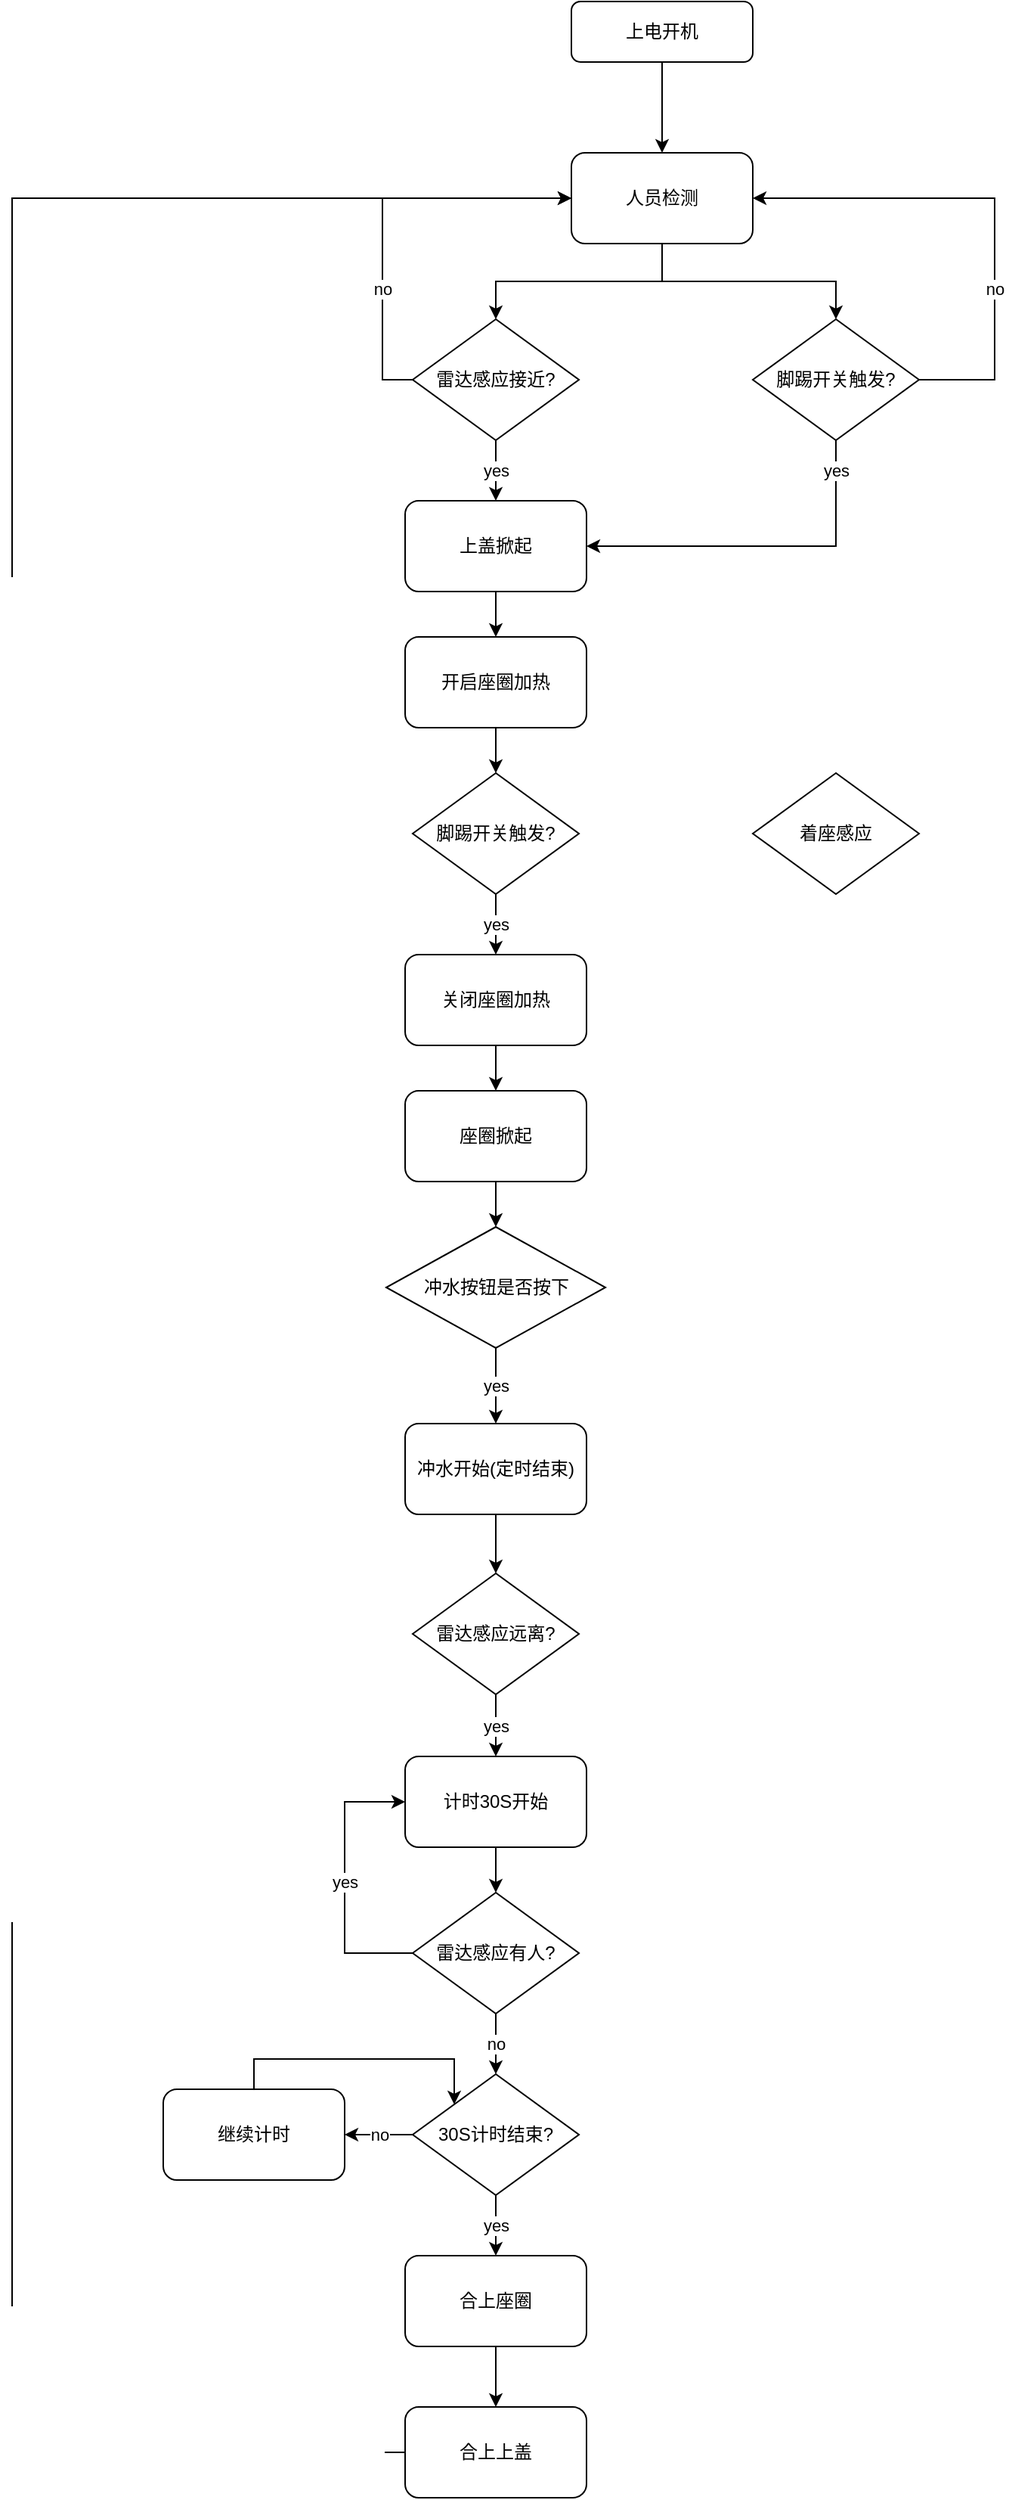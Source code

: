 <mxfile version="14.7.0" type="github">
  <diagram id="C5RBs43oDa-KdzZeNtuy" name="Page-1">
    <mxGraphModel dx="2500" dy="896" grid="1" gridSize="10" guides="1" tooltips="1" connect="1" arrows="1" fold="1" page="1" pageScale="1" pageWidth="827" pageHeight="1169" math="0" shadow="0">
      <root>
        <mxCell id="WIyWlLk6GJQsqaUBKTNV-0" />
        <mxCell id="WIyWlLk6GJQsqaUBKTNV-1" parent="WIyWlLk6GJQsqaUBKTNV-0" />
        <mxCell id="2HKD_gltTXgtxPYkwOB--66" style="edgeStyle=orthogonalEdgeStyle;rounded=0;orthogonalLoop=1;jettySize=auto;html=1;exitX=0.5;exitY=1;exitDx=0;exitDy=0;entryX=0.5;entryY=0;entryDx=0;entryDy=0;" edge="1" parent="WIyWlLk6GJQsqaUBKTNV-1" source="WIyWlLk6GJQsqaUBKTNV-3" target="2HKD_gltTXgtxPYkwOB--2">
          <mxGeometry relative="1" as="geometry" />
        </mxCell>
        <mxCell id="WIyWlLk6GJQsqaUBKTNV-3" value="上电开机" style="rounded=1;whiteSpace=wrap;html=1;fontSize=12;glass=0;strokeWidth=1;shadow=0;" parent="WIyWlLk6GJQsqaUBKTNV-1" vertex="1">
          <mxGeometry x="270" y="50" width="120" height="40" as="geometry" />
        </mxCell>
        <mxCell id="2HKD_gltTXgtxPYkwOB--67" style="edgeStyle=orthogonalEdgeStyle;rounded=0;orthogonalLoop=1;jettySize=auto;html=1;exitX=0.5;exitY=1;exitDx=0;exitDy=0;entryX=0.5;entryY=0;entryDx=0;entryDy=0;" edge="1" parent="WIyWlLk6GJQsqaUBKTNV-1" source="2HKD_gltTXgtxPYkwOB--2" target="2HKD_gltTXgtxPYkwOB--3">
          <mxGeometry relative="1" as="geometry" />
        </mxCell>
        <mxCell id="2HKD_gltTXgtxPYkwOB--68" style="edgeStyle=orthogonalEdgeStyle;rounded=0;orthogonalLoop=1;jettySize=auto;html=1;exitX=0.5;exitY=1;exitDx=0;exitDy=0;entryX=0.5;entryY=0;entryDx=0;entryDy=0;" edge="1" parent="WIyWlLk6GJQsqaUBKTNV-1" source="2HKD_gltTXgtxPYkwOB--2" target="2HKD_gltTXgtxPYkwOB--64">
          <mxGeometry relative="1" as="geometry" />
        </mxCell>
        <mxCell id="2HKD_gltTXgtxPYkwOB--2" value="人员检测" style="rounded=1;whiteSpace=wrap;html=1;flipH=1;flipV=0;" vertex="1" parent="WIyWlLk6GJQsqaUBKTNV-1">
          <mxGeometry x="270" y="150" width="120" height="60" as="geometry" />
        </mxCell>
        <mxCell id="2HKD_gltTXgtxPYkwOB--13" value="yes" style="edgeStyle=orthogonalEdgeStyle;rounded=0;orthogonalLoop=1;jettySize=auto;html=1;exitX=0.5;exitY=1;exitDx=0;exitDy=0;entryX=0.5;entryY=0;entryDx=0;entryDy=0;labelBorderColor=none;" edge="1" parent="WIyWlLk6GJQsqaUBKTNV-1" source="2HKD_gltTXgtxPYkwOB--3" target="2HKD_gltTXgtxPYkwOB--6">
          <mxGeometry relative="1" as="geometry">
            <mxPoint as="offset" />
          </mxGeometry>
        </mxCell>
        <mxCell id="2HKD_gltTXgtxPYkwOB--70" value="no" style="edgeStyle=orthogonalEdgeStyle;rounded=0;orthogonalLoop=1;jettySize=auto;html=1;exitX=0;exitY=0.5;exitDx=0;exitDy=0;entryX=0;entryY=0.5;entryDx=0;entryDy=0;" edge="1" parent="WIyWlLk6GJQsqaUBKTNV-1" source="2HKD_gltTXgtxPYkwOB--3" target="2HKD_gltTXgtxPYkwOB--2">
          <mxGeometry x="-0.396" relative="1" as="geometry">
            <mxPoint as="offset" />
          </mxGeometry>
        </mxCell>
        <mxCell id="2HKD_gltTXgtxPYkwOB--3" value="雷达感应接近?" style="rhombus;whiteSpace=wrap;html=1;flipH=1;flipV=0;" vertex="1" parent="WIyWlLk6GJQsqaUBKTNV-1">
          <mxGeometry x="165" y="260" width="110" height="80" as="geometry" />
        </mxCell>
        <mxCell id="2HKD_gltTXgtxPYkwOB--27" style="edgeStyle=orthogonalEdgeStyle;rounded=0;orthogonalLoop=1;jettySize=auto;html=1;exitX=0.5;exitY=1;exitDx=0;exitDy=0;entryX=0.5;entryY=0;entryDx=0;entryDy=0;" edge="1" parent="WIyWlLk6GJQsqaUBKTNV-1" source="2HKD_gltTXgtxPYkwOB--6" target="2HKD_gltTXgtxPYkwOB--26">
          <mxGeometry relative="1" as="geometry" />
        </mxCell>
        <mxCell id="2HKD_gltTXgtxPYkwOB--6" value="上盖掀起" style="rounded=1;whiteSpace=wrap;html=1;" vertex="1" parent="WIyWlLk6GJQsqaUBKTNV-1">
          <mxGeometry x="160" y="380" width="120" height="60" as="geometry" />
        </mxCell>
        <mxCell id="2HKD_gltTXgtxPYkwOB--25" style="edgeStyle=orthogonalEdgeStyle;rounded=0;orthogonalLoop=1;jettySize=auto;html=1;exitX=0.5;exitY=1;exitDx=0;exitDy=0;entryX=0.5;entryY=0;entryDx=0;entryDy=0;" edge="1" parent="WIyWlLk6GJQsqaUBKTNV-1" source="2HKD_gltTXgtxPYkwOB--16" target="2HKD_gltTXgtxPYkwOB--24">
          <mxGeometry relative="1" as="geometry" />
        </mxCell>
        <mxCell id="2HKD_gltTXgtxPYkwOB--16" value="关闭座圈加热" style="rounded=1;whiteSpace=wrap;html=1;" vertex="1" parent="WIyWlLk6GJQsqaUBKTNV-1">
          <mxGeometry x="160" y="680" width="120" height="60" as="geometry" />
        </mxCell>
        <mxCell id="2HKD_gltTXgtxPYkwOB--20" value="yes" style="edgeStyle=orthogonalEdgeStyle;rounded=0;orthogonalLoop=1;jettySize=auto;html=1;exitX=0.5;exitY=1;exitDx=0;exitDy=0;" edge="1" parent="WIyWlLk6GJQsqaUBKTNV-1" source="2HKD_gltTXgtxPYkwOB--18" target="2HKD_gltTXgtxPYkwOB--16">
          <mxGeometry relative="1" as="geometry" />
        </mxCell>
        <mxCell id="2HKD_gltTXgtxPYkwOB--18" value="脚踢开关触发?" style="rhombus;whiteSpace=wrap;html=1;flipH=1;flipV=0;" vertex="1" parent="WIyWlLk6GJQsqaUBKTNV-1">
          <mxGeometry x="165" y="560" width="110" height="80" as="geometry" />
        </mxCell>
        <mxCell id="2HKD_gltTXgtxPYkwOB--23" value="着座感应" style="rhombus;whiteSpace=wrap;html=1;flipH=1;flipV=0;" vertex="1" parent="WIyWlLk6GJQsqaUBKTNV-1">
          <mxGeometry x="390" y="560" width="110" height="80" as="geometry" />
        </mxCell>
        <mxCell id="2HKD_gltTXgtxPYkwOB--30" style="edgeStyle=orthogonalEdgeStyle;rounded=0;orthogonalLoop=1;jettySize=auto;html=1;exitX=0.5;exitY=1;exitDx=0;exitDy=0;entryX=0.5;entryY=0;entryDx=0;entryDy=0;" edge="1" parent="WIyWlLk6GJQsqaUBKTNV-1" source="2HKD_gltTXgtxPYkwOB--24" target="2HKD_gltTXgtxPYkwOB--29">
          <mxGeometry relative="1" as="geometry" />
        </mxCell>
        <mxCell id="2HKD_gltTXgtxPYkwOB--24" value="座圈掀起" style="rounded=1;whiteSpace=wrap;html=1;" vertex="1" parent="WIyWlLk6GJQsqaUBKTNV-1">
          <mxGeometry x="160" y="770" width="120" height="60" as="geometry" />
        </mxCell>
        <mxCell id="2HKD_gltTXgtxPYkwOB--28" style="edgeStyle=orthogonalEdgeStyle;rounded=0;orthogonalLoop=1;jettySize=auto;html=1;exitX=0.5;exitY=1;exitDx=0;exitDy=0;entryX=0.5;entryY=0;entryDx=0;entryDy=0;" edge="1" parent="WIyWlLk6GJQsqaUBKTNV-1" source="2HKD_gltTXgtxPYkwOB--26" target="2HKD_gltTXgtxPYkwOB--18">
          <mxGeometry relative="1" as="geometry" />
        </mxCell>
        <mxCell id="2HKD_gltTXgtxPYkwOB--26" value="开启座圈加热" style="rounded=1;whiteSpace=wrap;html=1;" vertex="1" parent="WIyWlLk6GJQsqaUBKTNV-1">
          <mxGeometry x="160" y="470" width="120" height="60" as="geometry" />
        </mxCell>
        <mxCell id="2HKD_gltTXgtxPYkwOB--32" value="yes" style="edgeStyle=orthogonalEdgeStyle;rounded=0;orthogonalLoop=1;jettySize=auto;html=1;exitX=0.5;exitY=1;exitDx=0;exitDy=0;entryX=0.5;entryY=0;entryDx=0;entryDy=0;" edge="1" parent="WIyWlLk6GJQsqaUBKTNV-1" source="2HKD_gltTXgtxPYkwOB--29" target="2HKD_gltTXgtxPYkwOB--31">
          <mxGeometry relative="1" as="geometry" />
        </mxCell>
        <mxCell id="2HKD_gltTXgtxPYkwOB--29" value="冲水按钮是否按下" style="rhombus;whiteSpace=wrap;html=1;flipH=1;flipV=0;" vertex="1" parent="WIyWlLk6GJQsqaUBKTNV-1">
          <mxGeometry x="147.5" y="860" width="145" height="80" as="geometry" />
        </mxCell>
        <mxCell id="2HKD_gltTXgtxPYkwOB--45" style="edgeStyle=orthogonalEdgeStyle;rounded=0;orthogonalLoop=1;jettySize=auto;html=1;exitX=0.5;exitY=1;exitDx=0;exitDy=0;entryX=0.5;entryY=0;entryDx=0;entryDy=0;" edge="1" parent="WIyWlLk6GJQsqaUBKTNV-1" source="2HKD_gltTXgtxPYkwOB--31" target="2HKD_gltTXgtxPYkwOB--44">
          <mxGeometry relative="1" as="geometry" />
        </mxCell>
        <mxCell id="2HKD_gltTXgtxPYkwOB--31" value="冲水开始(定时结束)" style="rounded=1;whiteSpace=wrap;html=1;" vertex="1" parent="WIyWlLk6GJQsqaUBKTNV-1">
          <mxGeometry x="160" y="990" width="120" height="60" as="geometry" />
        </mxCell>
        <mxCell id="2HKD_gltTXgtxPYkwOB--47" value="yes" style="edgeStyle=orthogonalEdgeStyle;rounded=0;orthogonalLoop=1;jettySize=auto;html=1;exitX=0.5;exitY=1;exitDx=0;exitDy=0;entryX=0.5;entryY=0;entryDx=0;entryDy=0;" edge="1" parent="WIyWlLk6GJQsqaUBKTNV-1" source="2HKD_gltTXgtxPYkwOB--44" target="2HKD_gltTXgtxPYkwOB--46">
          <mxGeometry relative="1" as="geometry" />
        </mxCell>
        <mxCell id="2HKD_gltTXgtxPYkwOB--44" value="雷达感应远离?" style="rhombus;whiteSpace=wrap;html=1;flipH=1;flipV=0;" vertex="1" parent="WIyWlLk6GJQsqaUBKTNV-1">
          <mxGeometry x="165" y="1089" width="110" height="80" as="geometry" />
        </mxCell>
        <mxCell id="2HKD_gltTXgtxPYkwOB--51" style="edgeStyle=orthogonalEdgeStyle;rounded=0;orthogonalLoop=1;jettySize=auto;html=1;exitX=0.5;exitY=1;exitDx=0;exitDy=0;entryX=0.5;entryY=0;entryDx=0;entryDy=0;" edge="1" parent="WIyWlLk6GJQsqaUBKTNV-1" source="2HKD_gltTXgtxPYkwOB--46" target="2HKD_gltTXgtxPYkwOB--48">
          <mxGeometry relative="1" as="geometry" />
        </mxCell>
        <mxCell id="2HKD_gltTXgtxPYkwOB--46" value="计时30S开始" style="rounded=1;whiteSpace=wrap;html=1;" vertex="1" parent="WIyWlLk6GJQsqaUBKTNV-1">
          <mxGeometry x="160" y="1210" width="120" height="60" as="geometry" />
        </mxCell>
        <mxCell id="2HKD_gltTXgtxPYkwOB--52" value="yes" style="edgeStyle=orthogonalEdgeStyle;rounded=0;orthogonalLoop=1;jettySize=auto;html=1;exitX=0;exitY=0.5;exitDx=0;exitDy=0;entryX=0;entryY=0.5;entryDx=0;entryDy=0;" edge="1" parent="WIyWlLk6GJQsqaUBKTNV-1" source="2HKD_gltTXgtxPYkwOB--48" target="2HKD_gltTXgtxPYkwOB--46">
          <mxGeometry relative="1" as="geometry">
            <Array as="points">
              <mxPoint x="120" y="1340" />
              <mxPoint x="120" y="1240" />
            </Array>
          </mxGeometry>
        </mxCell>
        <mxCell id="2HKD_gltTXgtxPYkwOB--55" value="no" style="edgeStyle=orthogonalEdgeStyle;rounded=0;orthogonalLoop=1;jettySize=auto;html=1;exitX=0.5;exitY=1;exitDx=0;exitDy=0;entryX=0.5;entryY=0;entryDx=0;entryDy=0;" edge="1" parent="WIyWlLk6GJQsqaUBKTNV-1" source="2HKD_gltTXgtxPYkwOB--48" target="2HKD_gltTXgtxPYkwOB--54">
          <mxGeometry relative="1" as="geometry" />
        </mxCell>
        <mxCell id="2HKD_gltTXgtxPYkwOB--48" value="雷达感应有人?" style="rhombus;whiteSpace=wrap;html=1;flipH=1;flipV=0;" vertex="1" parent="WIyWlLk6GJQsqaUBKTNV-1">
          <mxGeometry x="165" y="1300" width="110" height="80" as="geometry" />
        </mxCell>
        <mxCell id="2HKD_gltTXgtxPYkwOB--58" value="yes" style="edgeStyle=orthogonalEdgeStyle;rounded=0;orthogonalLoop=1;jettySize=auto;html=1;exitX=0.5;exitY=1;exitDx=0;exitDy=0;entryX=0.5;entryY=0;entryDx=0;entryDy=0;" edge="1" parent="WIyWlLk6GJQsqaUBKTNV-1" source="2HKD_gltTXgtxPYkwOB--54" target="2HKD_gltTXgtxPYkwOB--56">
          <mxGeometry relative="1" as="geometry" />
        </mxCell>
        <mxCell id="2HKD_gltTXgtxPYkwOB--60" value="no" style="edgeStyle=orthogonalEdgeStyle;rounded=0;orthogonalLoop=1;jettySize=auto;html=1;exitX=0;exitY=0.5;exitDx=0;exitDy=0;entryX=1;entryY=0.5;entryDx=0;entryDy=0;" edge="1" parent="WIyWlLk6GJQsqaUBKTNV-1" source="2HKD_gltTXgtxPYkwOB--54" target="2HKD_gltTXgtxPYkwOB--59">
          <mxGeometry relative="1" as="geometry" />
        </mxCell>
        <mxCell id="2HKD_gltTXgtxPYkwOB--54" value="30S计时结束?" style="rhombus;whiteSpace=wrap;html=1;flipH=1;flipV=0;" vertex="1" parent="WIyWlLk6GJQsqaUBKTNV-1">
          <mxGeometry x="165" y="1420" width="110" height="80" as="geometry" />
        </mxCell>
        <mxCell id="2HKD_gltTXgtxPYkwOB--62" style="edgeStyle=orthogonalEdgeStyle;rounded=0;orthogonalLoop=1;jettySize=auto;html=1;exitX=0.5;exitY=1;exitDx=0;exitDy=0;entryX=0.5;entryY=0;entryDx=0;entryDy=0;" edge="1" parent="WIyWlLk6GJQsqaUBKTNV-1" source="2HKD_gltTXgtxPYkwOB--56" target="2HKD_gltTXgtxPYkwOB--57">
          <mxGeometry relative="1" as="geometry" />
        </mxCell>
        <mxCell id="2HKD_gltTXgtxPYkwOB--56" value="合上座圈" style="rounded=1;whiteSpace=wrap;html=1;" vertex="1" parent="WIyWlLk6GJQsqaUBKTNV-1">
          <mxGeometry x="160" y="1540" width="120" height="60" as="geometry" />
        </mxCell>
        <mxCell id="2HKD_gltTXgtxPYkwOB--63" style="edgeStyle=orthogonalEdgeStyle;rounded=0;orthogonalLoop=1;jettySize=auto;html=1;exitX=0;exitY=0.5;exitDx=0;exitDy=0;entryX=0;entryY=0.5;entryDx=0;entryDy=0;" edge="1" parent="WIyWlLk6GJQsqaUBKTNV-1" source="2HKD_gltTXgtxPYkwOB--57" target="2HKD_gltTXgtxPYkwOB--2">
          <mxGeometry relative="1" as="geometry">
            <Array as="points">
              <mxPoint x="-100" y="1670" />
              <mxPoint x="-100" y="180" />
            </Array>
          </mxGeometry>
        </mxCell>
        <mxCell id="2HKD_gltTXgtxPYkwOB--57" value="合上上盖" style="rounded=1;whiteSpace=wrap;html=1;" vertex="1" parent="WIyWlLk6GJQsqaUBKTNV-1">
          <mxGeometry x="160" y="1640" width="120" height="60" as="geometry" />
        </mxCell>
        <mxCell id="2HKD_gltTXgtxPYkwOB--61" style="edgeStyle=orthogonalEdgeStyle;rounded=0;orthogonalLoop=1;jettySize=auto;html=1;exitX=0.5;exitY=0;exitDx=0;exitDy=0;entryX=0;entryY=0;entryDx=0;entryDy=0;" edge="1" parent="WIyWlLk6GJQsqaUBKTNV-1" source="2HKD_gltTXgtxPYkwOB--59" target="2HKD_gltTXgtxPYkwOB--54">
          <mxGeometry relative="1" as="geometry">
            <Array as="points">
              <mxPoint x="60" y="1410" />
              <mxPoint x="193" y="1410" />
            </Array>
          </mxGeometry>
        </mxCell>
        <mxCell id="2HKD_gltTXgtxPYkwOB--59" value="继续计时" style="rounded=1;whiteSpace=wrap;html=1;" vertex="1" parent="WIyWlLk6GJQsqaUBKTNV-1">
          <mxGeometry y="1430" width="120" height="60" as="geometry" />
        </mxCell>
        <mxCell id="2HKD_gltTXgtxPYkwOB--69" style="edgeStyle=orthogonalEdgeStyle;rounded=0;orthogonalLoop=1;jettySize=auto;html=1;exitX=0.5;exitY=1;exitDx=0;exitDy=0;entryX=1;entryY=0.5;entryDx=0;entryDy=0;" edge="1" parent="WIyWlLk6GJQsqaUBKTNV-1" source="2HKD_gltTXgtxPYkwOB--64" target="2HKD_gltTXgtxPYkwOB--6">
          <mxGeometry relative="1" as="geometry">
            <mxPoint x="445" y="380" as="targetPoint" />
          </mxGeometry>
        </mxCell>
        <mxCell id="2HKD_gltTXgtxPYkwOB--73" value="yes" style="edgeLabel;html=1;align=center;verticalAlign=middle;resizable=0;points=[];" vertex="1" connectable="0" parent="2HKD_gltTXgtxPYkwOB--69">
          <mxGeometry x="-0.787" y="1" relative="1" as="geometry">
            <mxPoint x="-1" y="-5" as="offset" />
          </mxGeometry>
        </mxCell>
        <mxCell id="2HKD_gltTXgtxPYkwOB--71" value="no" style="edgeStyle=orthogonalEdgeStyle;rounded=0;orthogonalLoop=1;jettySize=auto;html=1;exitX=1;exitY=0.5;exitDx=0;exitDy=0;entryX=1;entryY=0.5;entryDx=0;entryDy=0;" edge="1" parent="WIyWlLk6GJQsqaUBKTNV-1" source="2HKD_gltTXgtxPYkwOB--64" target="2HKD_gltTXgtxPYkwOB--2">
          <mxGeometry x="-0.333" relative="1" as="geometry">
            <Array as="points">
              <mxPoint x="550" y="300" />
              <mxPoint x="550" y="180" />
            </Array>
            <mxPoint as="offset" />
          </mxGeometry>
        </mxCell>
        <mxCell id="2HKD_gltTXgtxPYkwOB--64" value="脚踢开关触发?" style="rhombus;whiteSpace=wrap;html=1;flipH=1;flipV=0;" vertex="1" parent="WIyWlLk6GJQsqaUBKTNV-1">
          <mxGeometry x="390" y="260" width="110" height="80" as="geometry" />
        </mxCell>
      </root>
    </mxGraphModel>
  </diagram>
</mxfile>
